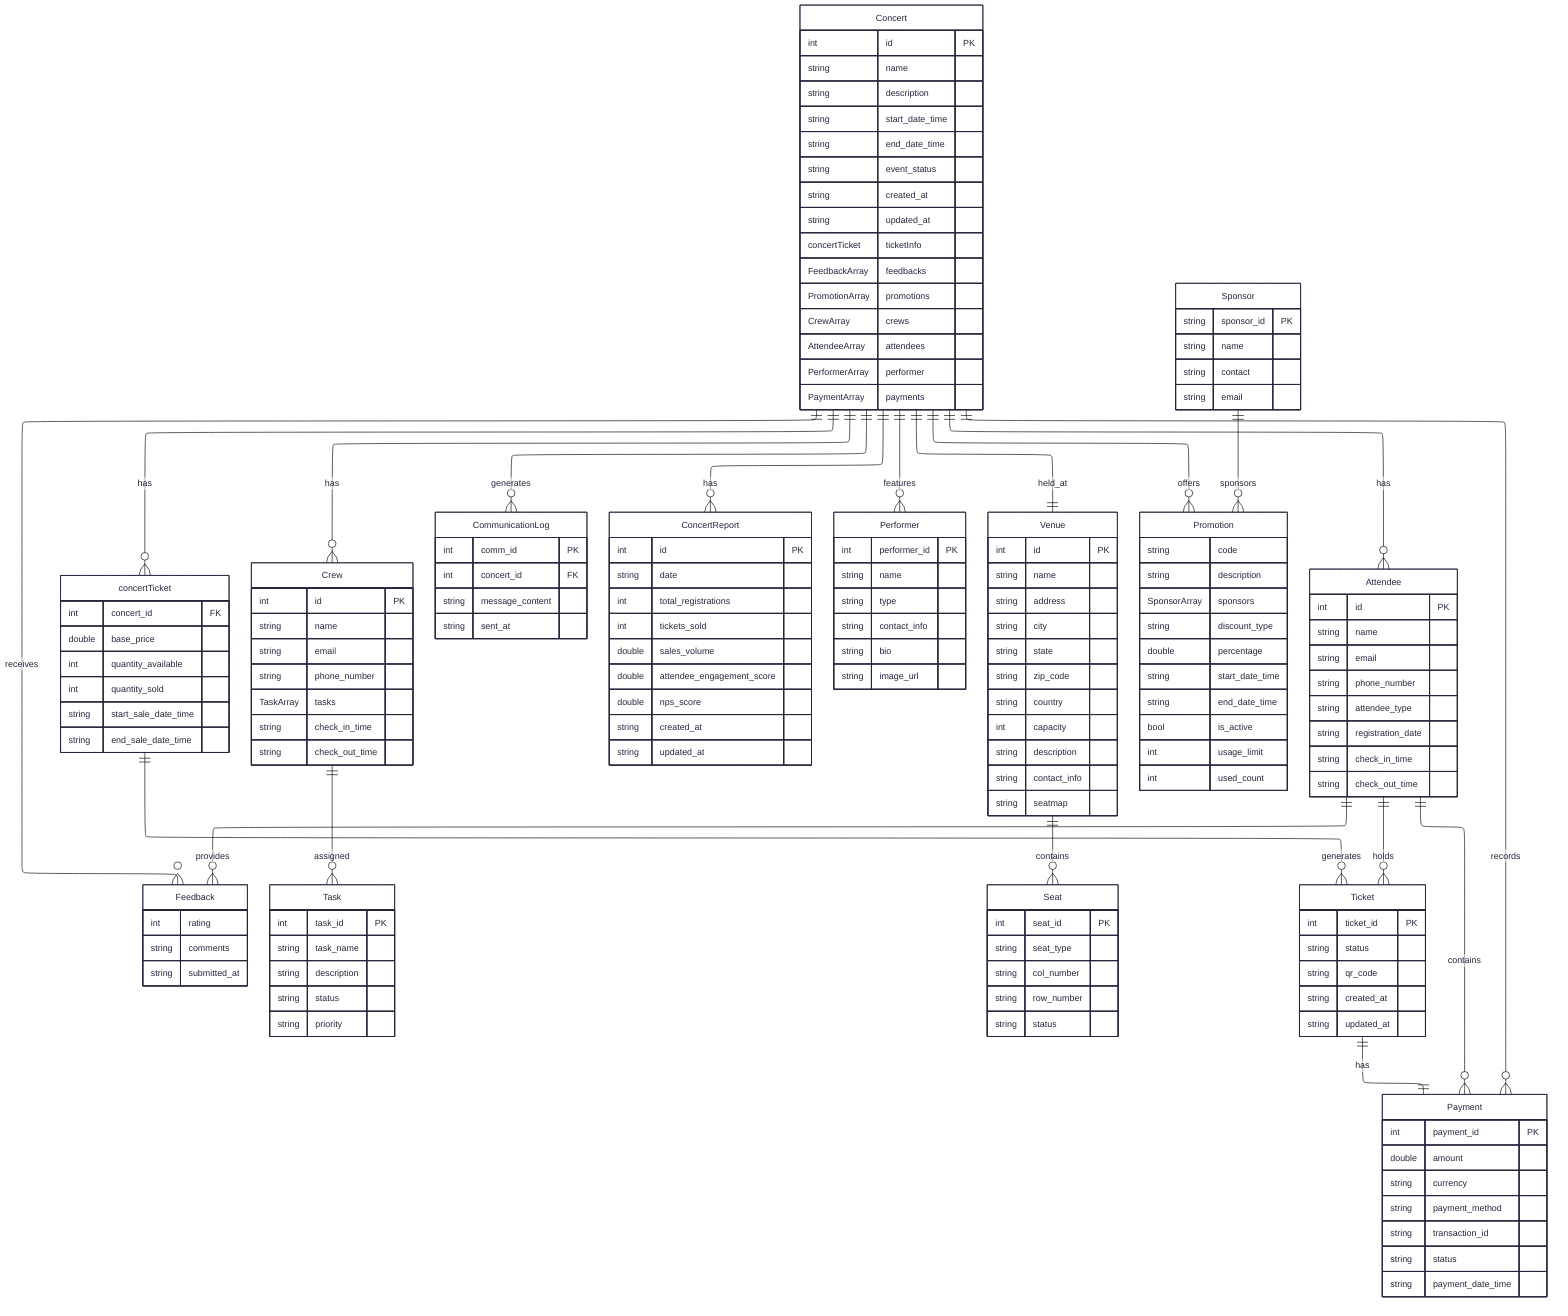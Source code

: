 ---
config:
  layout: elk
  theme: redux
---
erDiagram
    direction TB
    Concert {
        int id PK  
        string name  
        string description  
        string start_date_time  
        string end_date_time  
        string event_status  
        string created_at  
        string updated_at  
        concertTicket ticketInfo  
        FeedbackArray feedbacks  
        PromotionArray promotions  
        CrewArray crews  
        AttendeeArray attendees  
        PerformerArray performer  
        PaymentArray payments  
    }
    concertTicket {
        int concert_id FK  
        double base_price  
        int quantity_available  
        int quantity_sold  
        string start_sale_date_time  
        string end_sale_date_time  
    }
    Crew {
        int id PK  
        string name  
        string email  
        string phone_number  
        TaskArray tasks  
        string check_in_time  
        string check_out_time  
    }
    Payment {
        int payment_id PK  
        double amount  
        string currency  
        string payment_method  
        string transaction_id  
        string status  
        string payment_date_time  
    }
    CommunicationLog {
        int comm_id PK  
        int concert_id FK  
        string message_content  
        string sent_at  
    }
    ConcertReport {
        int id PK  
        string date  
        int total_registrations  
        int tickets_sold  
        double sales_volume  
        double attendee_engagement_score  
        double nps_score  
        string created_at  
        string updated_at  
    }
    Feedback {
        int rating  
        string comments  
        string submitted_at  
    }
    Task {
        int task_id PK  
        string task_name  
        string description  
        string status  
        string priority  
    }
    Seat {
        int seat_id PK  
        string seat_type  
        string col_number  
        string row_number  
        string status  
    }
    Performer {
        int performer_id PK  
        string name  
        string type  
        string contact_info  
        string bio  
        string image_url  
    }
    Sponsor {
        string sponsor_id PK  
        string name  
        string contact  
        string email  
    }
    Ticket {
        int ticket_id PK  
        string status  
        string qr_code  
        string created_at  
        string updated_at  
    }
    Venue {
        int id PK  
        string name  
        string address  
        string city  
        string state  
        string zip_code  
        string country  
        int capacity  
        string description  
        string contact_info  
        string seatmap  
    }
    Promotion {
        string code  
        string description  
        SponsorArray sponsors  
        string discount_type  
        double percentage  
        string start_date_time  
        string end_date_time  
        bool is_active  
        int usage_limit  
        int used_count  
    }
    Attendee {
        int id PK  
        string name  
        string email  
        string phone_number  
        string attendee_type  
        string registration_date  
        string check_in_time  
        string check_out_time  
    }
    Concert||--o{concertTicket:"has"
    Concert||--o{Feedback:"receives"
    Concert||--o{Promotion:"offers"
    Concert||--o{Crew:"has"
    Concert||--o{Attendee:"has"
    Concert||--o{Performer:"features"
    Concert||--||Venue:"held_at"
    Concert||--o{CommunicationLog:"generates"
    Concert||--o{ConcertReport:"has"
    Concert||--o{Payment:"records"
    Crew||--o{Task:"assigned"
    Attendee||--o{Ticket:"holds"
    Attendee||--o{Feedback:"provides"
    Attendee||--o{Payment:"contains"
    Venue||--o{Seat:"contains"
    concertTicket||--o{Ticket:"generates"
    Ticket||--||Payment:"has"
    Sponsor||--o{Promotion:"sponsors"